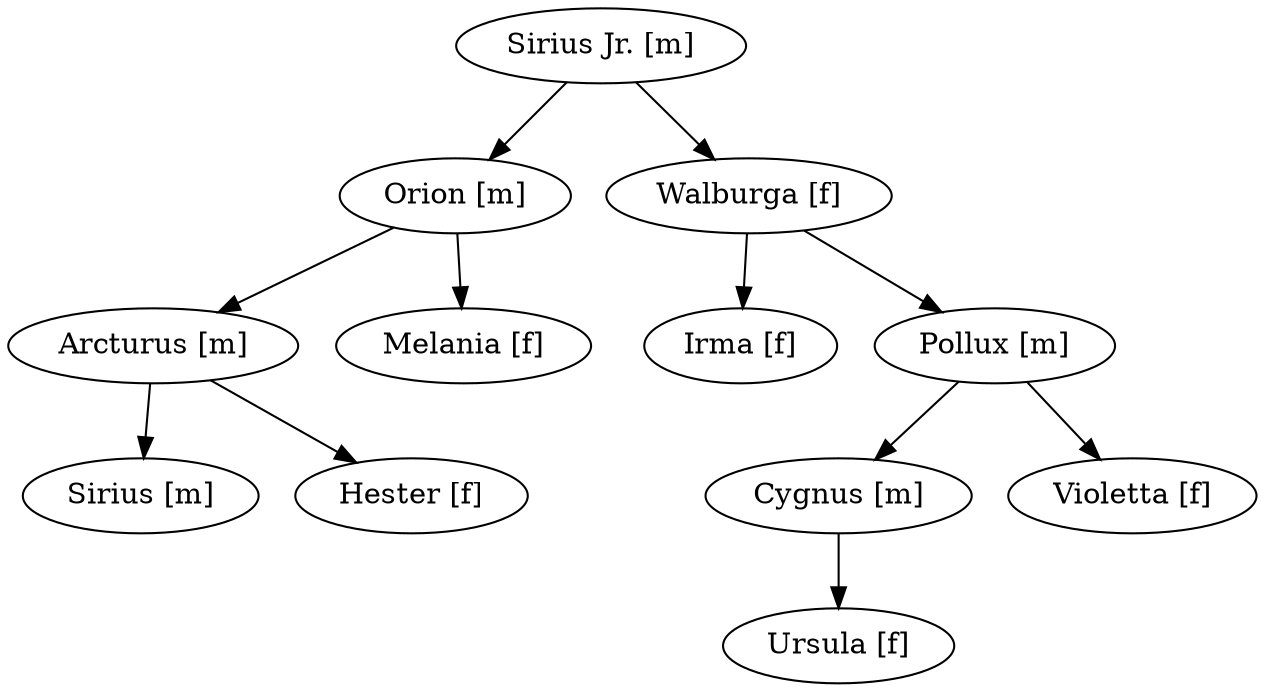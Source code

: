 digraph FamilyTree
{
  "Arcturus [m]" -> "Sirius [m]";
  "Arcturus [m]" -> "Hester [f]";
  "Cygnus [m]" -> "Ursula [f]";
  "Hester [f]";
  "Irma [f]";
  "Melania [f]";
  "Orion [m]" -> "Arcturus [m]";
  "Orion [m]" -> "Melania [f]";
  "Pollux [m]" -> "Cygnus [m]";
  "Pollux [m]" -> "Violetta [f]";
  "Sirius [m]";
  "Sirius Jr. [m]" -> "Orion [m]";
  "Sirius Jr. [m]" -> "Walburga [f]";
  "Ursula [f]";
  "Violetta [f]";
  "Walburga [f]" -> "Pollux [m]";
  "Walburga [f]" -> "Irma [f]";
}
